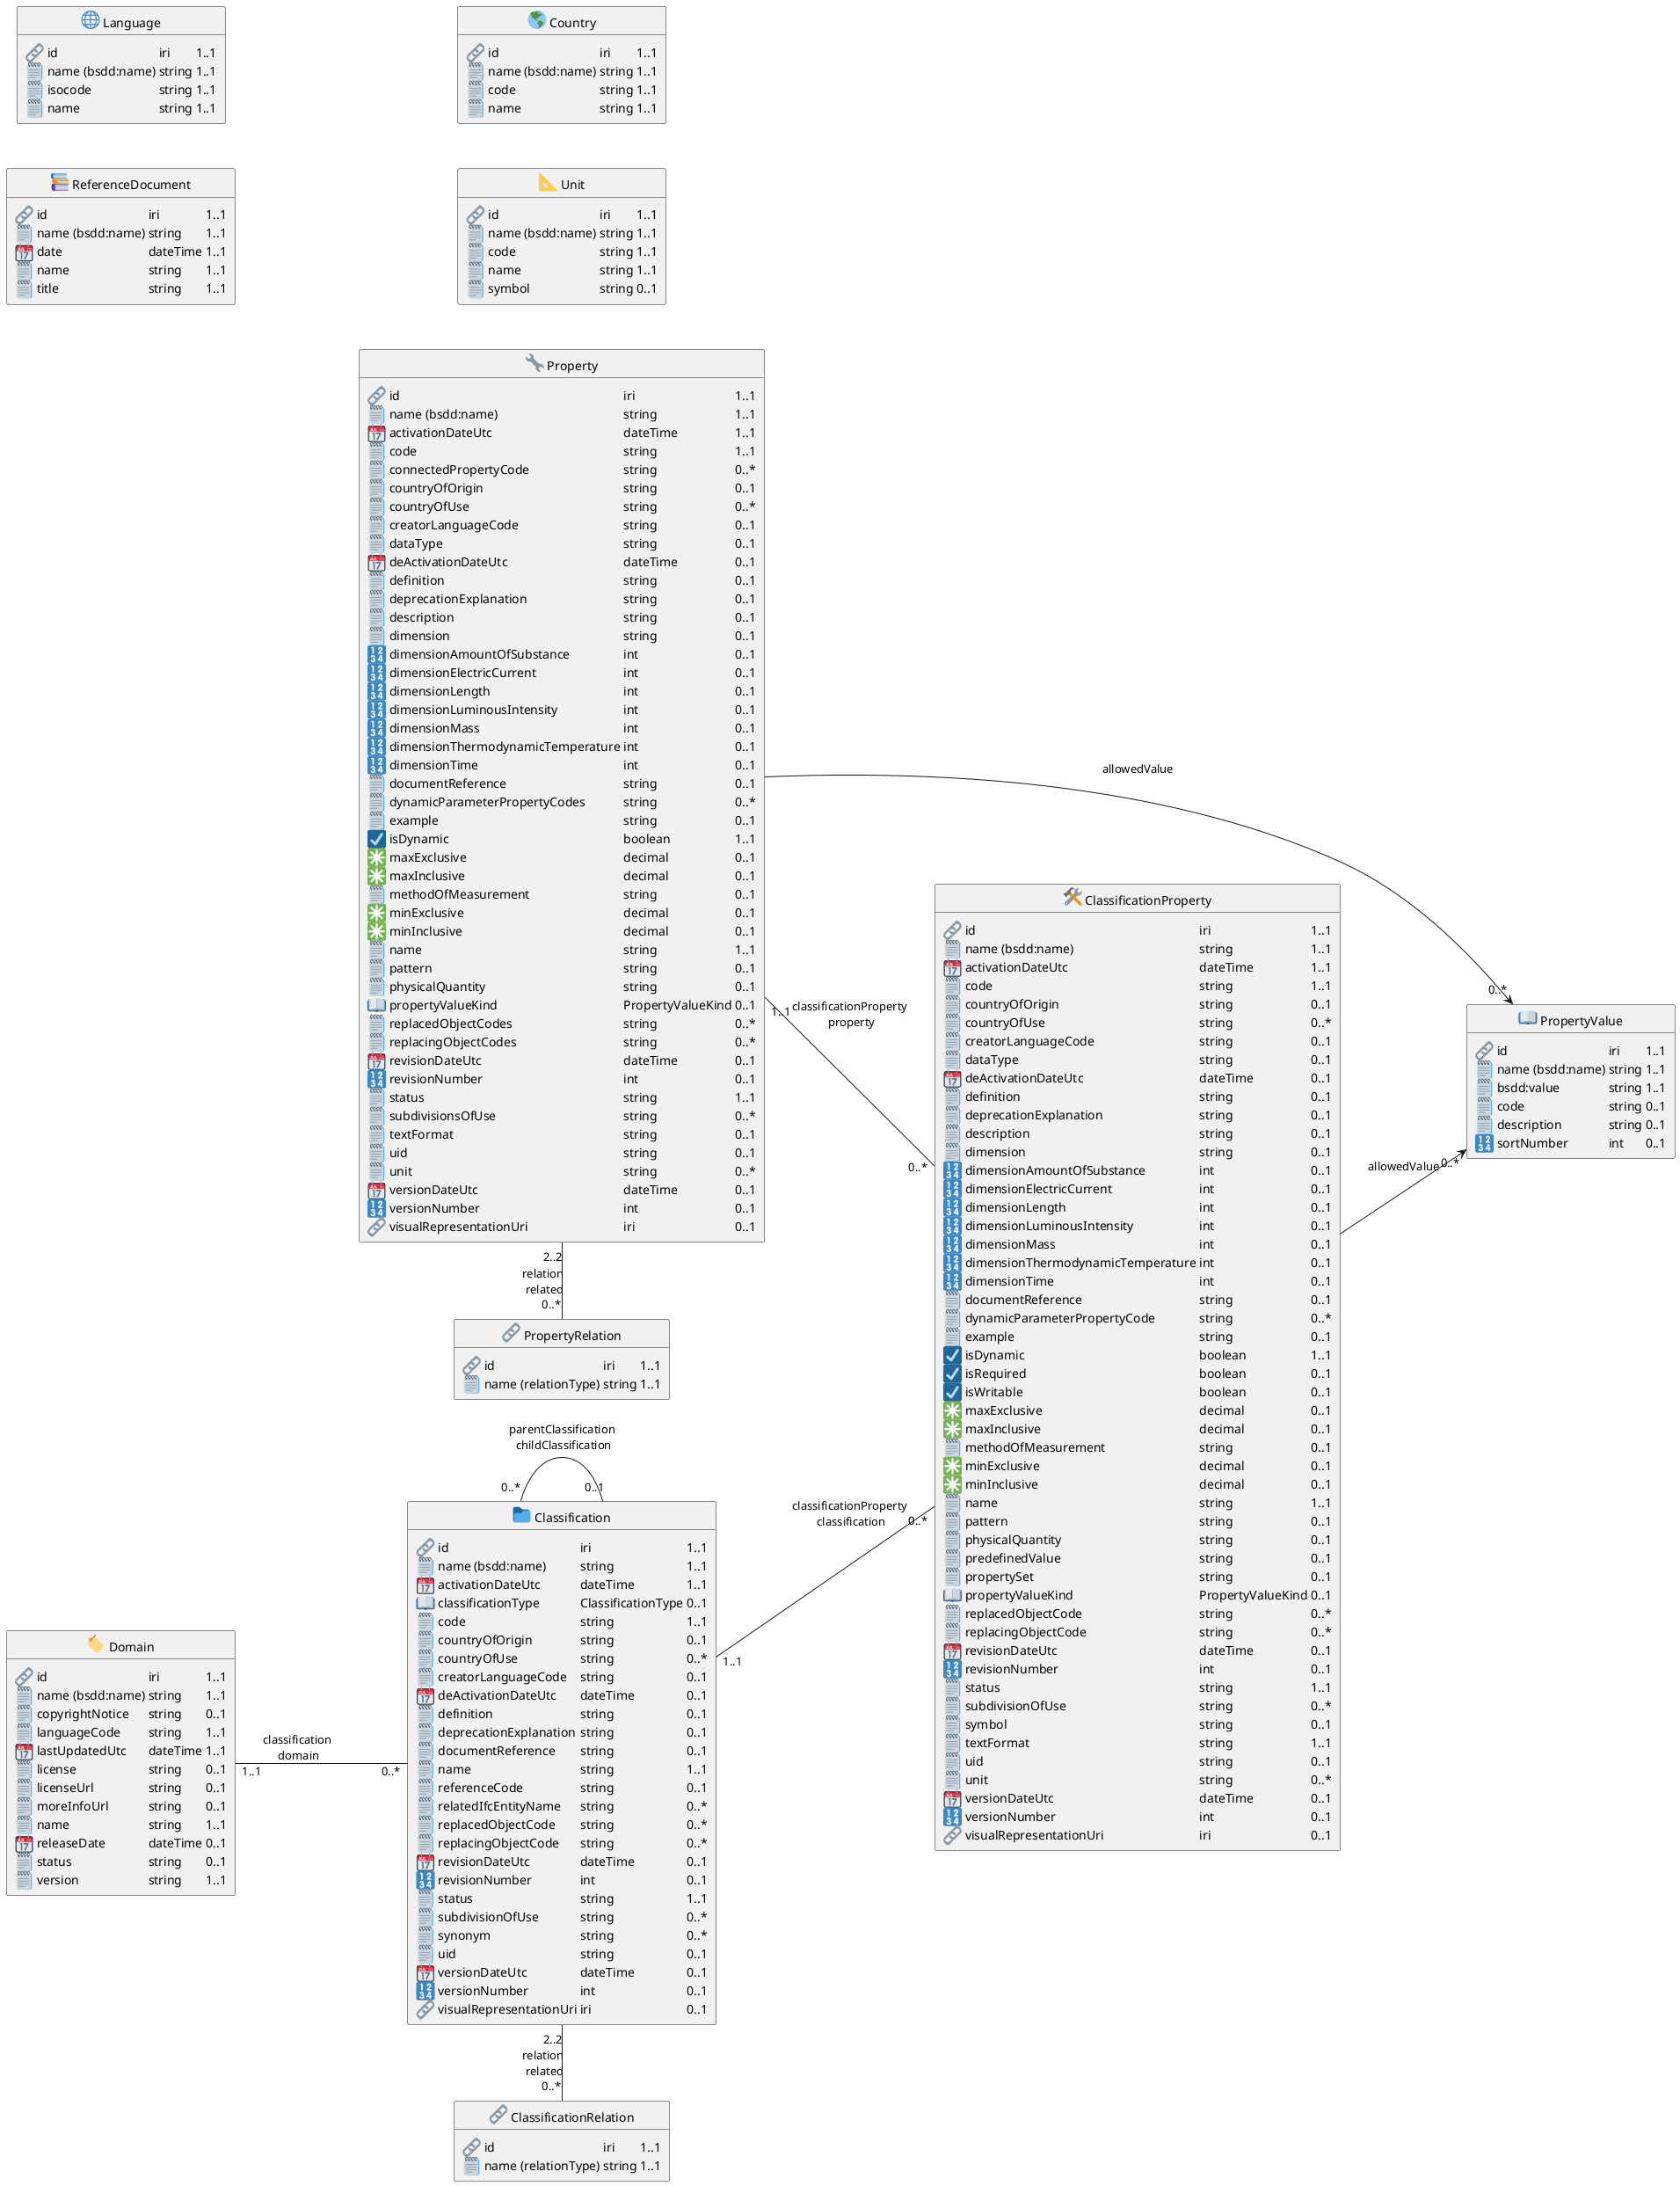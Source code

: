 @startuml
hide empty members
hide circle
left to right direction
skinparam nodesep 50

class "<:globe_with_meridians:> Language" as Language {
<#transparent,#transparent>|<:link:>| id| iri| 1..1|
|<:spiral_notepad:>| name (bsdd:name)| string| 1..1|
|<:spiral_notepad:>| isocode| string| 1..1|
|<:spiral_notepad:>| name| string| 1..1|
}

class "<:books:> ReferenceDocument" as ReferenceDocument {
<#transparent,#transparent>|<:link:>| id| iri| 1..1|
|<:spiral_notepad:>| name (bsdd:name)| string| 1..1|
|<:calendar:>| date| dateTime| 1..1|
|<:spiral_notepad:>| name| string| 1..1|
|<:spiral_notepad:>| title| string| 1..1|
}

class "<:earth_americas:> Country" as Country {
<#transparent,#transparent>|<:link:>| id| iri| 1..1|
|<:spiral_notepad:>| name (bsdd:name)| string| 1..1|
|<:spiral_notepad:>| code| string| 1..1|
|<:spiral_notepad:>| name| string| 1..1|
}

class "<:triangular_ruler:> Unit" as Unit {
<#transparent,#transparent>|<:link:>| id| iri| 1..1|
|<:spiral_notepad:>| name (bsdd:name)| string| 1..1|
|<:spiral_notepad:>| code| string| 1..1|
|<:spiral_notepad:>| name| string| 1..1|
|<:spiral_notepad:>| symbol| string| 0..1|
}

class "<:label:> Domain" as Domain {
<#transparent,#transparent>|<:link:>| id| iri| 1..1|
|<:spiral_notepad:>| name (bsdd:name)| string| 1..1|
|<:spiral_notepad:>| copyrightNotice| string| 0..1|
|<:spiral_notepad:>| languageCode| string| 1..1|
|<:calendar:>| lastUpdatedUtc| dateTime| 1..1|
|<:spiral_notepad:>| license| string| 0..1|
|<:spiral_notepad:>| licenseUrl| string| 0..1|
|<:spiral_notepad:>| moreInfoUrl| string| 0..1|
|<:spiral_notepad:>| name| string| 1..1|
|<:calendar:>| releaseDate| dateTime| 0..1|
|<:spiral_notepad:>| status| string| 0..1|
|<:spiral_notepad:>| version| string| 1..1|
}

class "<:wrench:> Property" as Property {
<#transparent,#transparent>|<:link:>| id| iri| 1..1|
|<:spiral_notepad:>| name (bsdd:name)| string| 1..1|
|<:calendar:>| activationDateUtc| dateTime| 1..1|
|<:spiral_notepad:>| code| string| 1..1|
|<:spiral_notepad:>| connectedPropertyCode| string| 0..*|
|<:spiral_notepad:>| countryOfOrigin| string| 0..1|
|<:spiral_notepad:>| countryOfUse| string| 0..*|
|<:spiral_notepad:>| creatorLanguageCode| string| 0..1|
|<:spiral_notepad:>| dataType| string| 0..1|
|<:calendar:>| deActivationDateUtc| dateTime| 0..1|
|<:spiral_notepad:>| definition| string| 0..1|
|<:spiral_notepad:>| deprecationExplanation| string| 0..1|
|<:spiral_notepad:>| description| string| 0..1|
|<:spiral_notepad:>| dimension| string| 0..1|
|<:1234:>| dimensionAmountOfSubstance| int| 0..1|
|<:1234:>| dimensionElectricCurrent| int| 0..1|
|<:1234:>| dimensionLength| int| 0..1|
|<:1234:>| dimensionLuminousIntensity| int| 0..1|
|<:1234:>| dimensionMass| int| 0..1|
|<:1234:>| dimensionThermodynamicTemperature| int| 0..1|
|<:1234:>| dimensionTime| int| 0..1|
|<:spiral_notepad:>| documentReference| string| 0..1|
|<:spiral_notepad:>| dynamicParameterPropertyCodes| string| 0..*|
|<:spiral_notepad:>| example| string| 0..1|
|<:ballot_box_with_check:>| isDynamic| boolean| 1..1|
|<:eight_spoked_asterisk:>| maxExclusive| decimal| 0..1|
|<:eight_spoked_asterisk:>| maxInclusive| decimal| 0..1|
|<:spiral_notepad:>| methodOfMeasurement| string| 0..1|
|<:eight_spoked_asterisk:>| minExclusive| decimal| 0..1|
|<:eight_spoked_asterisk:>| minInclusive| decimal| 0..1|
|<:spiral_notepad:>| name| string| 1..1|
|<:spiral_notepad:>| pattern| string| 0..1|
|<:spiral_notepad:>| physicalQuantity| string| 0..1|
|<:book:>| propertyValueKind| PropertyValueKind| 0..1|
|<:spiral_notepad:>| replacedObjectCodes| string| 0..*|
|<:spiral_notepad:>| replacingObjectCodes| string| 0..*|
|<:calendar:>| revisionDateUtc| dateTime| 0..1|
|<:1234:>| revisionNumber| int| 0..1|
|<:spiral_notepad:>| status| string| 1..1|
|<:spiral_notepad:>| subdivisionsOfUse| string| 0..*|
|<:spiral_notepad:>| textFormat| string| 0..1|
|<:spiral_notepad:>| uid| string| 0..1|
|<:spiral_notepad:>| unit| string| 0..*|
|<:calendar:>| versionDateUtc| dateTime| 0..1|
|<:1234:>| versionNumber| int| 0..1|
|<:link:>| visualRepresentationUri| iri| 0..1|
}

class "<:file_folder:> Classification" as Classification {
<#transparent,#transparent>|<:link:>| id| iri| 1..1|
|<:spiral_notepad:>| name (bsdd:name)| string| 1..1|
|<:calendar:>| activationDateUtc| dateTime| 1..1|
|<:book:>| classificationType| ClassificationType| 0..1|
|<:spiral_notepad:>| code| string| 1..1|
|<:spiral_notepad:>| countryOfOrigin| string| 0..1|
|<:spiral_notepad:>| countryOfUse| string| 0..*|
|<:spiral_notepad:>| creatorLanguageCode| string| 0..1|
|<:calendar:>| deActivationDateUtc| dateTime| 0..1|
|<:spiral_notepad:>| definition| string| 0..1|
|<:spiral_notepad:>| deprecationExplanation| string| 0..1|
|<:spiral_notepad:>| documentReference| string| 0..1|
|<:spiral_notepad:>| name| string| 1..1|
|<:spiral_notepad:>| referenceCode| string| 0..1|
|<:spiral_notepad:>| relatedIfcEntityName| string| 0..*|
|<:spiral_notepad:>| replacedObjectCode| string| 0..*|
|<:spiral_notepad:>| replacingObjectCode| string| 0..*|
|<:calendar:>| revisionDateUtc| dateTime| 0..1|
|<:1234:>| revisionNumber| int| 0..1|
|<:spiral_notepad:>| status| string| 1..1|
|<:spiral_notepad:>| subdivisionOfUse| string| 0..*|
|<:spiral_notepad:>| synonym| string| 0..*|
|<:spiral_notepad:>| uid| string| 0..1|
|<:calendar:>| versionDateUtc| dateTime| 0..1|
|<:1234:>| versionNumber| int| 0..1|
|<:link:>| visualRepresentationUri| iri| 0..1|
}

class "<:link:> PropertyRelation" as PropertyRelation {
<#transparent,#transparent>|<:link:>| id| iri| 1..1|
|<:spiral_notepad:>| name (relationType)| string| 1..1|
}

class "<:link:> ClassificationRelation" as ClassificationRelation {
<#transparent,#transparent>|<:link:>| id| iri| 1..1|
|<:spiral_notepad:>| name (relationType)| string| 1..1|
}

class "<:hammer_and_wrench:> ClassificationProperty" as ClassificationProperty {
<#transparent,#transparent>|<:link:>| id| iri| 1..1|
|<:spiral_notepad:>| name (bsdd:name)| string| 1..1|
|<:calendar:>| activationDateUtc| dateTime| 1..1|
|<:spiral_notepad:>| code| string| 1..1|
|<:spiral_notepad:>| countryOfOrigin| string| 0..1|
|<:spiral_notepad:>| countryOfUse| string| 0..*|
|<:spiral_notepad:>| creatorLanguageCode| string| 0..1|
|<:spiral_notepad:>| dataType| string| 0..1|
|<:calendar:>| deActivationDateUtc| dateTime| 0..1|
|<:spiral_notepad:>| definition| string| 0..1|
|<:spiral_notepad:>| deprecationExplanation| string| 0..1|
|<:spiral_notepad:>| description| string| 0..1|
|<:spiral_notepad:>| dimension| string| 0..1|
|<:1234:>| dimensionAmountOfSubstance| int| 0..1|
|<:1234:>| dimensionElectricCurrent| int| 0..1|
|<:1234:>| dimensionLength| int| 0..1|
|<:1234:>| dimensionLuminousIntensity| int| 0..1|
|<:1234:>| dimensionMass| int| 0..1|
|<:1234:>| dimensionThermodynamicTemperature| int| 0..1|
|<:1234:>| dimensionTime| int| 0..1|
|<:spiral_notepad:>| documentReference| string| 0..1|
|<:spiral_notepad:>| dynamicParameterPropertyCode| string| 0..*|
|<:spiral_notepad:>| example| string| 0..1|
|<:ballot_box_with_check:>| isDynamic| boolean| 1..1|
|<:ballot_box_with_check:>| isRequired| boolean| 0..1|
|<:ballot_box_with_check:>| isWritable| boolean| 0..1|
|<:eight_spoked_asterisk:>| maxExclusive| decimal| 0..1|
|<:eight_spoked_asterisk:>| maxInclusive| decimal| 0..1|
|<:spiral_notepad:>| methodOfMeasurement| string| 0..1|
|<:eight_spoked_asterisk:>| minExclusive| decimal| 0..1|
|<:eight_spoked_asterisk:>| minInclusive| decimal| 0..1|
|<:spiral_notepad:>| name| string| 1..1|
|<:spiral_notepad:>| pattern| string| 0..1|
|<:spiral_notepad:>| physicalQuantity| string| 0..1|
|<:spiral_notepad:>| predefinedValue| string| 0..1|
|<:spiral_notepad:>| propertySet| string| 0..1|
|<:book:>| propertyValueKind| PropertyValueKind| 0..1|
|<:spiral_notepad:>| replacedObjectCode| string| 0..*|
|<:spiral_notepad:>| replacingObjectCode| string| 0..*|
|<:calendar:>| revisionDateUtc| dateTime| 0..1|
|<:1234:>| revisionNumber| int| 0..1|
|<:spiral_notepad:>| status| string| 1..1|
|<:spiral_notepad:>| subdivisionOfUse| string| 0..*|
|<:spiral_notepad:>| symbol| string| 0..1|
|<:spiral_notepad:>| textFormat| string| 1..1|
|<:spiral_notepad:>| uid| string| 0..1|
|<:spiral_notepad:>| unit| string| 0..*|
|<:calendar:>| versionDateUtc| dateTime| 0..1|
|<:1234:>| versionNumber| int| 0..1|
|<:link:>| visualRepresentationUri| iri| 0..1|
}

class "<:book:> PropertyValue" as PropertyValue {
<#transparent,#transparent>|<:link:>| id| iri| 1..1|
|<:spiral_notepad:>| name (bsdd:name)| string| 1..1|
|<:spiral_notepad:>| bsdd:value| string| 1..1|
|<:spiral_notepad:>| code| string| 0..1|
|<:spiral_notepad:>| description| string| 0..1|
|<:1234:>| sortNumber| int| 0..1|
}

Domain                     "1..1" -d-  "0..*" Classification             : classification\n domain
Classification             "2..2" -r-  "0..*" ClassificationRelation     : relation\n related
Classification             "0..*" -d-  "0..1" Classification             : parentClassification\n childClassification
Classification             "1..1" -d-  "0..*" ClassificationProperty     : classificationProperty\n classification
Property                   "1..1" -d-  "0..*" ClassificationProperty     : classificationProperty\n property
Property                          -d-> "0..*" PropertyValue              : allowedValue
Property                   "2..2" -r-  "0..*" PropertyRelation           : relation\n related
ClassificationProperty            -d-> "0..*" PropertyValue              : allowedValue
@enduml
